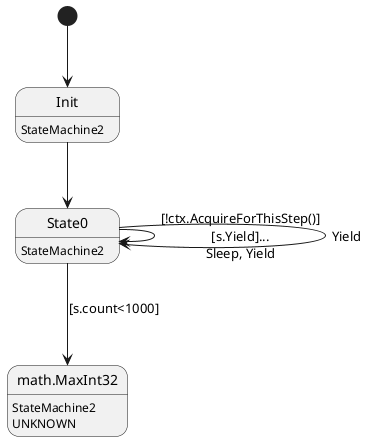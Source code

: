 @startuml
state "Init" as T00_S001
T00_S001 : StateMachine2
[*] --> T00_S001
T00_S001 --> T00_S002
state "State0" as T00_S002
T00_S002 : StateMachine2
T00_S002 -> T00_S002 : [!ctx.AcquireForThisStep()]\n[s.Yield]...\nSleep, Yield
state "math.MaxInt32" as T00_U001
T00_U001 : StateMachine2
T00_U001 : UNKNOWN 
T00_S002 --> T00_U001 : [s.count<1000]\n
T00_S002 --> T00_S002 : Yield
@enduml
